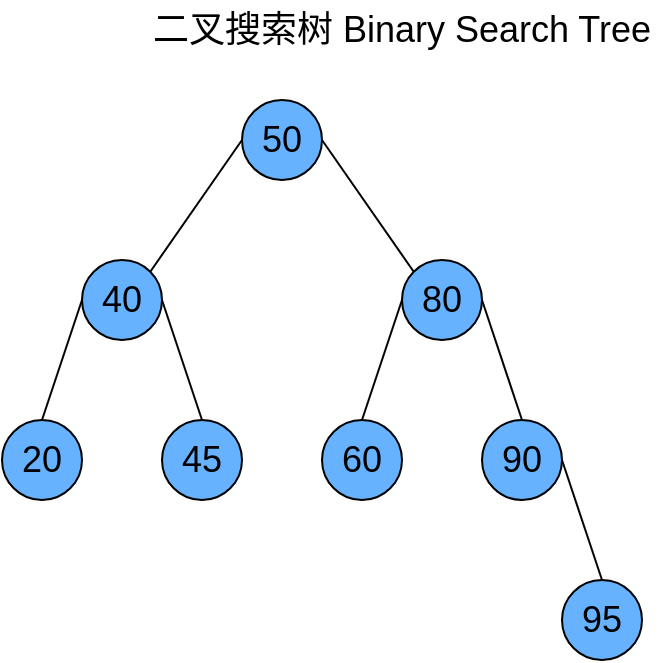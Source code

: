 <mxfile scale="2" border="50">
    <diagram id="MReUjaNDudYp6e8Bdq2W" name="Page-1">
        <mxGraphModel dx="851" dy="546" grid="1" gridSize="10" guides="1" tooltips="1" connect="1" arrows="1" fold="1" page="1" pageScale="1" pageWidth="850" pageHeight="1100" background="#FFFFFF" math="0" shadow="0">
            <root>
                <mxCell id="0"/>
                <mxCell id="1" parent="0"/>
                <mxCell id="12" style="edgeStyle=none;html=1;exitX=0;exitY=0.5;exitDx=0;exitDy=0;entryX=1;entryY=0;entryDx=0;entryDy=0;endArrow=none;endFill=0;" edge="1" parent="1" source="4" target="5">
                    <mxGeometry relative="1" as="geometry"/>
                </mxCell>
                <mxCell id="13" style="edgeStyle=none;html=1;exitX=1;exitY=0.5;exitDx=0;exitDy=0;entryX=0;entryY=0;entryDx=0;entryDy=0;endArrow=none;endFill=0;" edge="1" parent="1" source="4" target="8">
                    <mxGeometry relative="1" as="geometry"/>
                </mxCell>
                <mxCell id="4" value="&lt;font style=&quot;color: rgb(0, 0, 0); font-size: 18px;&quot;&gt;50&lt;/font&gt;" style="ellipse;whiteSpace=wrap;html=1;aspect=fixed;fillColor=#66B2FF;" vertex="1" parent="1">
                    <mxGeometry x="320" y="120" width="40" height="40" as="geometry"/>
                </mxCell>
                <mxCell id="16" style="edgeStyle=none;html=1;exitX=1;exitY=0.5;exitDx=0;exitDy=0;entryX=0.5;entryY=0;entryDx=0;entryDy=0;endArrow=none;endFill=0;" edge="1" parent="1" source="5" target="6">
                    <mxGeometry relative="1" as="geometry"/>
                </mxCell>
                <mxCell id="17" style="edgeStyle=none;html=1;exitX=0;exitY=0.5;exitDx=0;exitDy=0;entryX=0.5;entryY=0;entryDx=0;entryDy=0;endArrow=none;endFill=0;" edge="1" parent="1" source="5" target="7">
                    <mxGeometry relative="1" as="geometry"/>
                </mxCell>
                <mxCell id="5" value="&lt;font style=&quot;color: rgb(0, 0, 0); font-size: 18px;&quot;&gt;40&lt;/font&gt;" style="ellipse;whiteSpace=wrap;html=1;aspect=fixed;fillColor=#66B2FF;" vertex="1" parent="1">
                    <mxGeometry x="240" y="200" width="40" height="40" as="geometry"/>
                </mxCell>
                <mxCell id="6" value="&lt;font style=&quot;color: rgb(0, 0, 0); font-size: 18px;&quot;&gt;45&lt;/font&gt;" style="ellipse;whiteSpace=wrap;html=1;aspect=fixed;fillColor=#66B2FF;" vertex="1" parent="1">
                    <mxGeometry x="280" y="280" width="40" height="40" as="geometry"/>
                </mxCell>
                <mxCell id="7" value="&lt;font style=&quot;color: rgb(0, 0, 0); font-size: 18px;&quot;&gt;20&lt;/font&gt;" style="ellipse;whiteSpace=wrap;html=1;aspect=fixed;fillColor=#66B2FF;" vertex="1" parent="1">
                    <mxGeometry x="200" y="280" width="40" height="40" as="geometry"/>
                </mxCell>
                <mxCell id="14" style="edgeStyle=none;html=1;exitX=1;exitY=0.5;exitDx=0;exitDy=0;entryX=0.5;entryY=0;entryDx=0;entryDy=0;endArrow=none;endFill=0;" edge="1" parent="1" source="8" target="10">
                    <mxGeometry relative="1" as="geometry"/>
                </mxCell>
                <mxCell id="15" style="edgeStyle=none;html=1;exitX=0;exitY=0.5;exitDx=0;exitDy=0;entryX=0.5;entryY=0;entryDx=0;entryDy=0;endArrow=none;endFill=0;" edge="1" parent="1" source="8" target="11">
                    <mxGeometry relative="1" as="geometry"/>
                </mxCell>
                <mxCell id="8" value="&lt;font style=&quot;color: rgb(0, 0, 0); font-size: 18px;&quot;&gt;80&lt;/font&gt;" style="ellipse;whiteSpace=wrap;html=1;aspect=fixed;fillColor=#66B2FF;" vertex="1" parent="1">
                    <mxGeometry x="400" y="200" width="40" height="40" as="geometry"/>
                </mxCell>
                <mxCell id="9" value="&lt;font style=&quot;color: rgb(0, 0, 0); font-size: 18px;&quot;&gt;95&lt;/font&gt;" style="ellipse;whiteSpace=wrap;html=1;aspect=fixed;fillColor=#66B2FF;" vertex="1" parent="1">
                    <mxGeometry x="480" y="360" width="40" height="40" as="geometry"/>
                </mxCell>
                <mxCell id="19" style="edgeStyle=none;html=1;exitX=1;exitY=0.5;exitDx=0;exitDy=0;entryX=0.5;entryY=0;entryDx=0;entryDy=0;endArrow=none;endFill=0;" edge="1" parent="1" source="10" target="9">
                    <mxGeometry relative="1" as="geometry"/>
                </mxCell>
                <mxCell id="10" value="&lt;font style=&quot;color: rgb(0, 0, 0); font-size: 18px;&quot;&gt;90&lt;/font&gt;" style="ellipse;whiteSpace=wrap;html=1;aspect=fixed;fillColor=#66B2FF;" vertex="1" parent="1">
                    <mxGeometry x="440" y="280" width="40" height="40" as="geometry"/>
                </mxCell>
                <mxCell id="11" value="&lt;font style=&quot;color: rgb(0, 0, 0); font-size: 18px;&quot;&gt;60&lt;/font&gt;" style="ellipse;whiteSpace=wrap;html=1;aspect=fixed;fillColor=#66B2FF;" vertex="1" parent="1">
                    <mxGeometry x="360" y="280" width="40" height="40" as="geometry"/>
                </mxCell>
                <mxCell id="21" value="&lt;font style=&quot;font-size: 18px;&quot;&gt;二叉搜索树 Binary Search Tree&lt;/font&gt;" style="text;html=1;align=center;verticalAlign=middle;whiteSpace=wrap;rounded=0;" vertex="1" parent="1">
                    <mxGeometry x="270" y="70" width="260" height="30" as="geometry"/>
                </mxCell>
            </root>
        </mxGraphModel>
    </diagram>
</mxfile>